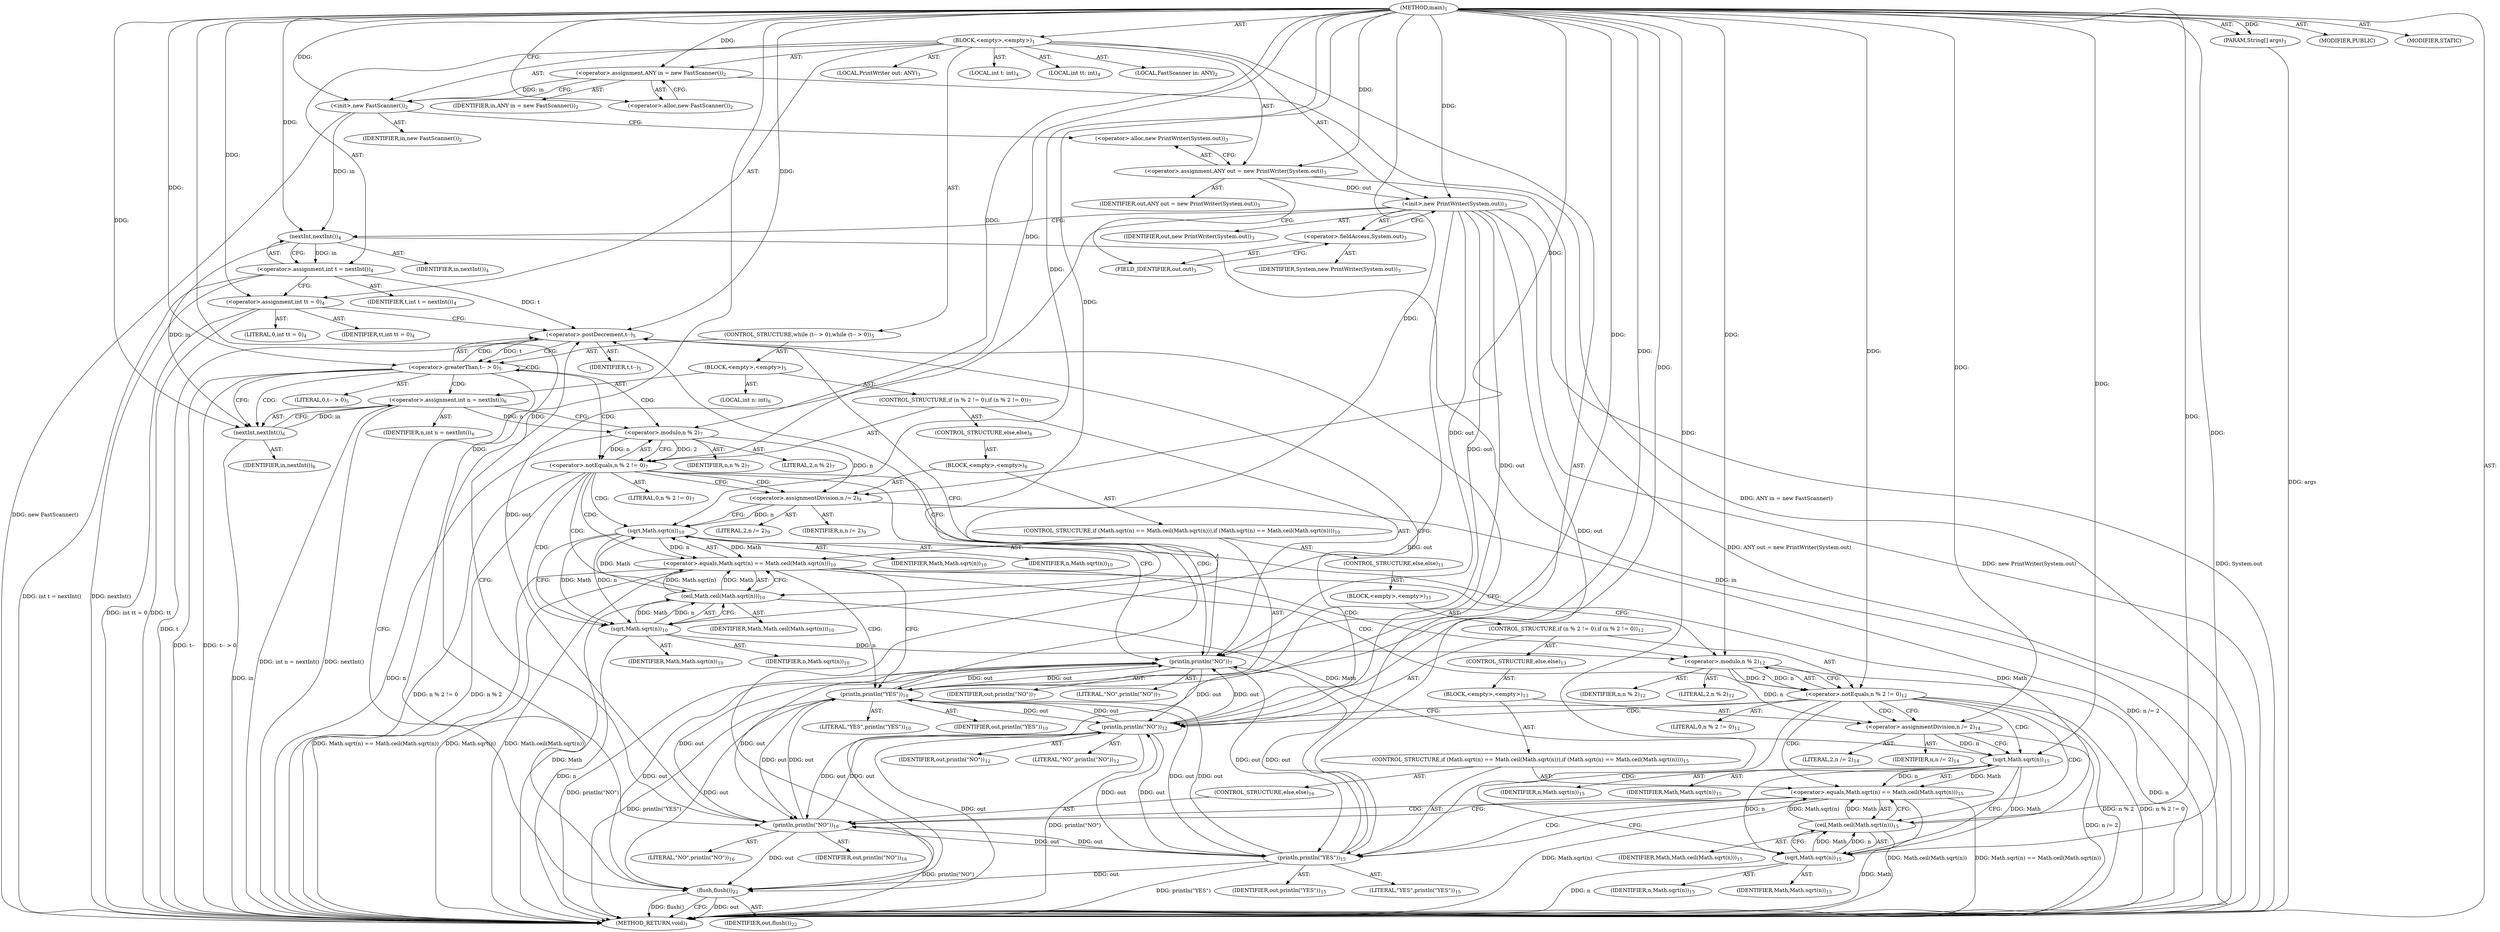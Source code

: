 digraph "main" {  
"21" [label = <(METHOD,main)<SUB>1</SUB>> ]
"22" [label = <(PARAM,String[] args)<SUB>1</SUB>> ]
"23" [label = <(BLOCK,&lt;empty&gt;,&lt;empty&gt;)<SUB>1</SUB>> ]
"4" [label = <(LOCAL,FastScanner in: ANY)<SUB>2</SUB>> ]
"24" [label = <(&lt;operator&gt;.assignment,ANY in = new FastScanner())<SUB>2</SUB>> ]
"25" [label = <(IDENTIFIER,in,ANY in = new FastScanner())<SUB>2</SUB>> ]
"26" [label = <(&lt;operator&gt;.alloc,new FastScanner())<SUB>2</SUB>> ]
"27" [label = <(&lt;init&gt;,new FastScanner())<SUB>2</SUB>> ]
"3" [label = <(IDENTIFIER,in,new FastScanner())<SUB>2</SUB>> ]
"6" [label = <(LOCAL,PrintWriter out: ANY)<SUB>3</SUB>> ]
"28" [label = <(&lt;operator&gt;.assignment,ANY out = new PrintWriter(System.out))<SUB>3</SUB>> ]
"29" [label = <(IDENTIFIER,out,ANY out = new PrintWriter(System.out))<SUB>3</SUB>> ]
"30" [label = <(&lt;operator&gt;.alloc,new PrintWriter(System.out))<SUB>3</SUB>> ]
"31" [label = <(&lt;init&gt;,new PrintWriter(System.out))<SUB>3</SUB>> ]
"5" [label = <(IDENTIFIER,out,new PrintWriter(System.out))<SUB>3</SUB>> ]
"32" [label = <(&lt;operator&gt;.fieldAccess,System.out)<SUB>3</SUB>> ]
"33" [label = <(IDENTIFIER,System,new PrintWriter(System.out))<SUB>3</SUB>> ]
"34" [label = <(FIELD_IDENTIFIER,out,out)<SUB>3</SUB>> ]
"35" [label = <(LOCAL,int t: int)<SUB>4</SUB>> ]
"36" [label = <(LOCAL,int tt: int)<SUB>4</SUB>> ]
"37" [label = <(&lt;operator&gt;.assignment,int t = nextInt())<SUB>4</SUB>> ]
"38" [label = <(IDENTIFIER,t,int t = nextInt())<SUB>4</SUB>> ]
"39" [label = <(nextInt,nextInt())<SUB>4</SUB>> ]
"40" [label = <(IDENTIFIER,in,nextInt())<SUB>4</SUB>> ]
"41" [label = <(&lt;operator&gt;.assignment,int tt = 0)<SUB>4</SUB>> ]
"42" [label = <(IDENTIFIER,tt,int tt = 0)<SUB>4</SUB>> ]
"43" [label = <(LITERAL,0,int tt = 0)<SUB>4</SUB>> ]
"44" [label = <(CONTROL_STRUCTURE,while (t-- &gt; 0),while (t-- &gt; 0))<SUB>5</SUB>> ]
"45" [label = <(&lt;operator&gt;.greaterThan,t-- &gt; 0)<SUB>5</SUB>> ]
"46" [label = <(&lt;operator&gt;.postDecrement,t--)<SUB>5</SUB>> ]
"47" [label = <(IDENTIFIER,t,t--)<SUB>5</SUB>> ]
"48" [label = <(LITERAL,0,t-- &gt; 0)<SUB>5</SUB>> ]
"49" [label = <(BLOCK,&lt;empty&gt;,&lt;empty&gt;)<SUB>5</SUB>> ]
"50" [label = <(LOCAL,int n: int)<SUB>6</SUB>> ]
"51" [label = <(&lt;operator&gt;.assignment,int n = nextInt())<SUB>6</SUB>> ]
"52" [label = <(IDENTIFIER,n,int n = nextInt())<SUB>6</SUB>> ]
"53" [label = <(nextInt,nextInt())<SUB>6</SUB>> ]
"54" [label = <(IDENTIFIER,in,nextInt())<SUB>6</SUB>> ]
"55" [label = <(CONTROL_STRUCTURE,if (n % 2 != 0),if (n % 2 != 0))<SUB>7</SUB>> ]
"56" [label = <(&lt;operator&gt;.notEquals,n % 2 != 0)<SUB>7</SUB>> ]
"57" [label = <(&lt;operator&gt;.modulo,n % 2)<SUB>7</SUB>> ]
"58" [label = <(IDENTIFIER,n,n % 2)<SUB>7</SUB>> ]
"59" [label = <(LITERAL,2,n % 2)<SUB>7</SUB>> ]
"60" [label = <(LITERAL,0,n % 2 != 0)<SUB>7</SUB>> ]
"61" [label = <(println,println(&quot;NO&quot;))<SUB>7</SUB>> ]
"62" [label = <(IDENTIFIER,out,println(&quot;NO&quot;))<SUB>7</SUB>> ]
"63" [label = <(LITERAL,&quot;NO&quot;,println(&quot;NO&quot;))<SUB>7</SUB>> ]
"64" [label = <(CONTROL_STRUCTURE,else,else)<SUB>8</SUB>> ]
"65" [label = <(BLOCK,&lt;empty&gt;,&lt;empty&gt;)<SUB>8</SUB>> ]
"66" [label = <(&lt;operator&gt;.assignmentDivision,n /= 2)<SUB>9</SUB>> ]
"67" [label = <(IDENTIFIER,n,n /= 2)<SUB>9</SUB>> ]
"68" [label = <(LITERAL,2,n /= 2)<SUB>9</SUB>> ]
"69" [label = <(CONTROL_STRUCTURE,if (Math.sqrt(n) == Math.ceil(Math.sqrt(n))),if (Math.sqrt(n) == Math.ceil(Math.sqrt(n))))<SUB>10</SUB>> ]
"70" [label = <(&lt;operator&gt;.equals,Math.sqrt(n) == Math.ceil(Math.sqrt(n)))<SUB>10</SUB>> ]
"71" [label = <(sqrt,Math.sqrt(n))<SUB>10</SUB>> ]
"72" [label = <(IDENTIFIER,Math,Math.sqrt(n))<SUB>10</SUB>> ]
"73" [label = <(IDENTIFIER,n,Math.sqrt(n))<SUB>10</SUB>> ]
"74" [label = <(ceil,Math.ceil(Math.sqrt(n)))<SUB>10</SUB>> ]
"75" [label = <(IDENTIFIER,Math,Math.ceil(Math.sqrt(n)))<SUB>10</SUB>> ]
"76" [label = <(sqrt,Math.sqrt(n))<SUB>10</SUB>> ]
"77" [label = <(IDENTIFIER,Math,Math.sqrt(n))<SUB>10</SUB>> ]
"78" [label = <(IDENTIFIER,n,Math.sqrt(n))<SUB>10</SUB>> ]
"79" [label = <(println,println(&quot;YES&quot;))<SUB>10</SUB>> ]
"80" [label = <(IDENTIFIER,out,println(&quot;YES&quot;))<SUB>10</SUB>> ]
"81" [label = <(LITERAL,&quot;YES&quot;,println(&quot;YES&quot;))<SUB>10</SUB>> ]
"82" [label = <(CONTROL_STRUCTURE,else,else)<SUB>11</SUB>> ]
"83" [label = <(BLOCK,&lt;empty&gt;,&lt;empty&gt;)<SUB>11</SUB>> ]
"84" [label = <(CONTROL_STRUCTURE,if (n % 2 != 0),if (n % 2 != 0))<SUB>12</SUB>> ]
"85" [label = <(&lt;operator&gt;.notEquals,n % 2 != 0)<SUB>12</SUB>> ]
"86" [label = <(&lt;operator&gt;.modulo,n % 2)<SUB>12</SUB>> ]
"87" [label = <(IDENTIFIER,n,n % 2)<SUB>12</SUB>> ]
"88" [label = <(LITERAL,2,n % 2)<SUB>12</SUB>> ]
"89" [label = <(LITERAL,0,n % 2 != 0)<SUB>12</SUB>> ]
"90" [label = <(println,println(&quot;NO&quot;))<SUB>12</SUB>> ]
"91" [label = <(IDENTIFIER,out,println(&quot;NO&quot;))<SUB>12</SUB>> ]
"92" [label = <(LITERAL,&quot;NO&quot;,println(&quot;NO&quot;))<SUB>12</SUB>> ]
"93" [label = <(CONTROL_STRUCTURE,else,else)<SUB>13</SUB>> ]
"94" [label = <(BLOCK,&lt;empty&gt;,&lt;empty&gt;)<SUB>13</SUB>> ]
"95" [label = <(&lt;operator&gt;.assignmentDivision,n /= 2)<SUB>14</SUB>> ]
"96" [label = <(IDENTIFIER,n,n /= 2)<SUB>14</SUB>> ]
"97" [label = <(LITERAL,2,n /= 2)<SUB>14</SUB>> ]
"98" [label = <(CONTROL_STRUCTURE,if (Math.sqrt(n) == Math.ceil(Math.sqrt(n))),if (Math.sqrt(n) == Math.ceil(Math.sqrt(n))))<SUB>15</SUB>> ]
"99" [label = <(&lt;operator&gt;.equals,Math.sqrt(n) == Math.ceil(Math.sqrt(n)))<SUB>15</SUB>> ]
"100" [label = <(sqrt,Math.sqrt(n))<SUB>15</SUB>> ]
"101" [label = <(IDENTIFIER,Math,Math.sqrt(n))<SUB>15</SUB>> ]
"102" [label = <(IDENTIFIER,n,Math.sqrt(n))<SUB>15</SUB>> ]
"103" [label = <(ceil,Math.ceil(Math.sqrt(n)))<SUB>15</SUB>> ]
"104" [label = <(IDENTIFIER,Math,Math.ceil(Math.sqrt(n)))<SUB>15</SUB>> ]
"105" [label = <(sqrt,Math.sqrt(n))<SUB>15</SUB>> ]
"106" [label = <(IDENTIFIER,Math,Math.sqrt(n))<SUB>15</SUB>> ]
"107" [label = <(IDENTIFIER,n,Math.sqrt(n))<SUB>15</SUB>> ]
"108" [label = <(println,println(&quot;YES&quot;))<SUB>15</SUB>> ]
"109" [label = <(IDENTIFIER,out,println(&quot;YES&quot;))<SUB>15</SUB>> ]
"110" [label = <(LITERAL,&quot;YES&quot;,println(&quot;YES&quot;))<SUB>15</SUB>> ]
"111" [label = <(CONTROL_STRUCTURE,else,else)<SUB>16</SUB>> ]
"112" [label = <(println,println(&quot;NO&quot;))<SUB>16</SUB>> ]
"113" [label = <(IDENTIFIER,out,println(&quot;NO&quot;))<SUB>16</SUB>> ]
"114" [label = <(LITERAL,&quot;NO&quot;,println(&quot;NO&quot;))<SUB>16</SUB>> ]
"115" [label = <(flush,flush())<SUB>22</SUB>> ]
"116" [label = <(IDENTIFIER,out,flush())<SUB>22</SUB>> ]
"117" [label = <(MODIFIER,PUBLIC)> ]
"118" [label = <(MODIFIER,STATIC)> ]
"119" [label = <(METHOD_RETURN,void)<SUB>1</SUB>> ]
  "21" -> "22"  [ label = "AST: "] 
  "21" -> "23"  [ label = "AST: "] 
  "21" -> "117"  [ label = "AST: "] 
  "21" -> "118"  [ label = "AST: "] 
  "21" -> "119"  [ label = "AST: "] 
  "23" -> "4"  [ label = "AST: "] 
  "23" -> "24"  [ label = "AST: "] 
  "23" -> "27"  [ label = "AST: "] 
  "23" -> "6"  [ label = "AST: "] 
  "23" -> "28"  [ label = "AST: "] 
  "23" -> "31"  [ label = "AST: "] 
  "23" -> "35"  [ label = "AST: "] 
  "23" -> "36"  [ label = "AST: "] 
  "23" -> "37"  [ label = "AST: "] 
  "23" -> "41"  [ label = "AST: "] 
  "23" -> "44"  [ label = "AST: "] 
  "23" -> "115"  [ label = "AST: "] 
  "24" -> "25"  [ label = "AST: "] 
  "24" -> "26"  [ label = "AST: "] 
  "27" -> "3"  [ label = "AST: "] 
  "28" -> "29"  [ label = "AST: "] 
  "28" -> "30"  [ label = "AST: "] 
  "31" -> "5"  [ label = "AST: "] 
  "31" -> "32"  [ label = "AST: "] 
  "32" -> "33"  [ label = "AST: "] 
  "32" -> "34"  [ label = "AST: "] 
  "37" -> "38"  [ label = "AST: "] 
  "37" -> "39"  [ label = "AST: "] 
  "39" -> "40"  [ label = "AST: "] 
  "41" -> "42"  [ label = "AST: "] 
  "41" -> "43"  [ label = "AST: "] 
  "44" -> "45"  [ label = "AST: "] 
  "44" -> "49"  [ label = "AST: "] 
  "45" -> "46"  [ label = "AST: "] 
  "45" -> "48"  [ label = "AST: "] 
  "46" -> "47"  [ label = "AST: "] 
  "49" -> "50"  [ label = "AST: "] 
  "49" -> "51"  [ label = "AST: "] 
  "49" -> "55"  [ label = "AST: "] 
  "51" -> "52"  [ label = "AST: "] 
  "51" -> "53"  [ label = "AST: "] 
  "53" -> "54"  [ label = "AST: "] 
  "55" -> "56"  [ label = "AST: "] 
  "55" -> "61"  [ label = "AST: "] 
  "55" -> "64"  [ label = "AST: "] 
  "56" -> "57"  [ label = "AST: "] 
  "56" -> "60"  [ label = "AST: "] 
  "57" -> "58"  [ label = "AST: "] 
  "57" -> "59"  [ label = "AST: "] 
  "61" -> "62"  [ label = "AST: "] 
  "61" -> "63"  [ label = "AST: "] 
  "64" -> "65"  [ label = "AST: "] 
  "65" -> "66"  [ label = "AST: "] 
  "65" -> "69"  [ label = "AST: "] 
  "66" -> "67"  [ label = "AST: "] 
  "66" -> "68"  [ label = "AST: "] 
  "69" -> "70"  [ label = "AST: "] 
  "69" -> "79"  [ label = "AST: "] 
  "69" -> "82"  [ label = "AST: "] 
  "70" -> "71"  [ label = "AST: "] 
  "70" -> "74"  [ label = "AST: "] 
  "71" -> "72"  [ label = "AST: "] 
  "71" -> "73"  [ label = "AST: "] 
  "74" -> "75"  [ label = "AST: "] 
  "74" -> "76"  [ label = "AST: "] 
  "76" -> "77"  [ label = "AST: "] 
  "76" -> "78"  [ label = "AST: "] 
  "79" -> "80"  [ label = "AST: "] 
  "79" -> "81"  [ label = "AST: "] 
  "82" -> "83"  [ label = "AST: "] 
  "83" -> "84"  [ label = "AST: "] 
  "84" -> "85"  [ label = "AST: "] 
  "84" -> "90"  [ label = "AST: "] 
  "84" -> "93"  [ label = "AST: "] 
  "85" -> "86"  [ label = "AST: "] 
  "85" -> "89"  [ label = "AST: "] 
  "86" -> "87"  [ label = "AST: "] 
  "86" -> "88"  [ label = "AST: "] 
  "90" -> "91"  [ label = "AST: "] 
  "90" -> "92"  [ label = "AST: "] 
  "93" -> "94"  [ label = "AST: "] 
  "94" -> "95"  [ label = "AST: "] 
  "94" -> "98"  [ label = "AST: "] 
  "95" -> "96"  [ label = "AST: "] 
  "95" -> "97"  [ label = "AST: "] 
  "98" -> "99"  [ label = "AST: "] 
  "98" -> "108"  [ label = "AST: "] 
  "98" -> "111"  [ label = "AST: "] 
  "99" -> "100"  [ label = "AST: "] 
  "99" -> "103"  [ label = "AST: "] 
  "100" -> "101"  [ label = "AST: "] 
  "100" -> "102"  [ label = "AST: "] 
  "103" -> "104"  [ label = "AST: "] 
  "103" -> "105"  [ label = "AST: "] 
  "105" -> "106"  [ label = "AST: "] 
  "105" -> "107"  [ label = "AST: "] 
  "108" -> "109"  [ label = "AST: "] 
  "108" -> "110"  [ label = "AST: "] 
  "111" -> "112"  [ label = "AST: "] 
  "112" -> "113"  [ label = "AST: "] 
  "112" -> "114"  [ label = "AST: "] 
  "115" -> "116"  [ label = "AST: "] 
  "24" -> "27"  [ label = "CFG: "] 
  "27" -> "30"  [ label = "CFG: "] 
  "28" -> "34"  [ label = "CFG: "] 
  "31" -> "39"  [ label = "CFG: "] 
  "37" -> "41"  [ label = "CFG: "] 
  "41" -> "46"  [ label = "CFG: "] 
  "115" -> "119"  [ label = "CFG: "] 
  "26" -> "24"  [ label = "CFG: "] 
  "30" -> "28"  [ label = "CFG: "] 
  "32" -> "31"  [ label = "CFG: "] 
  "39" -> "37"  [ label = "CFG: "] 
  "45" -> "53"  [ label = "CFG: "] 
  "45" -> "115"  [ label = "CFG: "] 
  "34" -> "32"  [ label = "CFG: "] 
  "46" -> "45"  [ label = "CFG: "] 
  "51" -> "57"  [ label = "CFG: "] 
  "53" -> "51"  [ label = "CFG: "] 
  "56" -> "61"  [ label = "CFG: "] 
  "56" -> "66"  [ label = "CFG: "] 
  "61" -> "46"  [ label = "CFG: "] 
  "57" -> "56"  [ label = "CFG: "] 
  "66" -> "71"  [ label = "CFG: "] 
  "70" -> "79"  [ label = "CFG: "] 
  "70" -> "86"  [ label = "CFG: "] 
  "79" -> "46"  [ label = "CFG: "] 
  "71" -> "76"  [ label = "CFG: "] 
  "74" -> "70"  [ label = "CFG: "] 
  "76" -> "74"  [ label = "CFG: "] 
  "85" -> "90"  [ label = "CFG: "] 
  "85" -> "95"  [ label = "CFG: "] 
  "90" -> "46"  [ label = "CFG: "] 
  "86" -> "85"  [ label = "CFG: "] 
  "95" -> "100"  [ label = "CFG: "] 
  "99" -> "108"  [ label = "CFG: "] 
  "99" -> "112"  [ label = "CFG: "] 
  "108" -> "46"  [ label = "CFG: "] 
  "100" -> "105"  [ label = "CFG: "] 
  "103" -> "99"  [ label = "CFG: "] 
  "112" -> "46"  [ label = "CFG: "] 
  "105" -> "103"  [ label = "CFG: "] 
  "21" -> "26"  [ label = "CFG: "] 
  "22" -> "119"  [ label = "DDG: args"] 
  "24" -> "119"  [ label = "DDG: ANY in = new FastScanner()"] 
  "27" -> "119"  [ label = "DDG: new FastScanner()"] 
  "28" -> "119"  [ label = "DDG: ANY out = new PrintWriter(System.out)"] 
  "31" -> "119"  [ label = "DDG: System.out"] 
  "31" -> "119"  [ label = "DDG: new PrintWriter(System.out)"] 
  "39" -> "119"  [ label = "DDG: in"] 
  "37" -> "119"  [ label = "DDG: nextInt()"] 
  "37" -> "119"  [ label = "DDG: int t = nextInt()"] 
  "41" -> "119"  [ label = "DDG: tt"] 
  "41" -> "119"  [ label = "DDG: int tt = 0"] 
  "46" -> "119"  [ label = "DDG: t"] 
  "45" -> "119"  [ label = "DDG: t--"] 
  "45" -> "119"  [ label = "DDG: t-- &gt; 0"] 
  "115" -> "119"  [ label = "DDG: out"] 
  "115" -> "119"  [ label = "DDG: flush()"] 
  "53" -> "119"  [ label = "DDG: in"] 
  "51" -> "119"  [ label = "DDG: nextInt()"] 
  "51" -> "119"  [ label = "DDG: int n = nextInt()"] 
  "57" -> "119"  [ label = "DDG: n"] 
  "56" -> "119"  [ label = "DDG: n % 2"] 
  "56" -> "119"  [ label = "DDG: n % 2 != 0"] 
  "66" -> "119"  [ label = "DDG: n /= 2"] 
  "70" -> "119"  [ label = "DDG: Math.sqrt(n)"] 
  "74" -> "119"  [ label = "DDG: Math"] 
  "76" -> "119"  [ label = "DDG: n"] 
  "70" -> "119"  [ label = "DDG: Math.ceil(Math.sqrt(n))"] 
  "70" -> "119"  [ label = "DDG: Math.sqrt(n) == Math.ceil(Math.sqrt(n))"] 
  "86" -> "119"  [ label = "DDG: n"] 
  "85" -> "119"  [ label = "DDG: n % 2"] 
  "85" -> "119"  [ label = "DDG: n % 2 != 0"] 
  "95" -> "119"  [ label = "DDG: n /= 2"] 
  "99" -> "119"  [ label = "DDG: Math.sqrt(n)"] 
  "103" -> "119"  [ label = "DDG: Math"] 
  "105" -> "119"  [ label = "DDG: n"] 
  "99" -> "119"  [ label = "DDG: Math.ceil(Math.sqrt(n))"] 
  "99" -> "119"  [ label = "DDG: Math.sqrt(n) == Math.ceil(Math.sqrt(n))"] 
  "112" -> "119"  [ label = "DDG: println(&quot;NO&quot;)"] 
  "108" -> "119"  [ label = "DDG: println(&quot;YES&quot;)"] 
  "90" -> "119"  [ label = "DDG: println(&quot;NO&quot;)"] 
  "79" -> "119"  [ label = "DDG: println(&quot;YES&quot;)"] 
  "61" -> "119"  [ label = "DDG: println(&quot;NO&quot;)"] 
  "21" -> "22"  [ label = "DDG: "] 
  "21" -> "24"  [ label = "DDG: "] 
  "21" -> "28"  [ label = "DDG: "] 
  "39" -> "37"  [ label = "DDG: in"] 
  "21" -> "41"  [ label = "DDG: "] 
  "24" -> "27"  [ label = "DDG: in"] 
  "21" -> "27"  [ label = "DDG: "] 
  "28" -> "31"  [ label = "DDG: out"] 
  "21" -> "31"  [ label = "DDG: "] 
  "31" -> "115"  [ label = "DDG: out"] 
  "112" -> "115"  [ label = "DDG: out"] 
  "108" -> "115"  [ label = "DDG: out"] 
  "90" -> "115"  [ label = "DDG: out"] 
  "79" -> "115"  [ label = "DDG: out"] 
  "61" -> "115"  [ label = "DDG: out"] 
  "21" -> "115"  [ label = "DDG: "] 
  "27" -> "39"  [ label = "DDG: in"] 
  "21" -> "39"  [ label = "DDG: "] 
  "46" -> "45"  [ label = "DDG: t"] 
  "21" -> "45"  [ label = "DDG: "] 
  "53" -> "51"  [ label = "DDG: in"] 
  "37" -> "46"  [ label = "DDG: t"] 
  "21" -> "46"  [ label = "DDG: "] 
  "39" -> "53"  [ label = "DDG: in"] 
  "21" -> "53"  [ label = "DDG: "] 
  "57" -> "56"  [ label = "DDG: n"] 
  "57" -> "56"  [ label = "DDG: 2"] 
  "21" -> "56"  [ label = "DDG: "] 
  "31" -> "61"  [ label = "DDG: out"] 
  "112" -> "61"  [ label = "DDG: out"] 
  "108" -> "61"  [ label = "DDG: out"] 
  "90" -> "61"  [ label = "DDG: out"] 
  "79" -> "61"  [ label = "DDG: out"] 
  "21" -> "61"  [ label = "DDG: "] 
  "51" -> "57"  [ label = "DDG: n"] 
  "21" -> "57"  [ label = "DDG: "] 
  "21" -> "66"  [ label = "DDG: "] 
  "57" -> "66"  [ label = "DDG: n"] 
  "74" -> "70"  [ label = "DDG: Math.sqrt(n)"] 
  "71" -> "70"  [ label = "DDG: Math"] 
  "71" -> "70"  [ label = "DDG: n"] 
  "74" -> "70"  [ label = "DDG: Math"] 
  "31" -> "79"  [ label = "DDG: out"] 
  "112" -> "79"  [ label = "DDG: out"] 
  "108" -> "79"  [ label = "DDG: out"] 
  "90" -> "79"  [ label = "DDG: out"] 
  "61" -> "79"  [ label = "DDG: out"] 
  "21" -> "79"  [ label = "DDG: "] 
  "74" -> "71"  [ label = "DDG: Math"] 
  "103" -> "71"  [ label = "DDG: Math"] 
  "21" -> "71"  [ label = "DDG: "] 
  "66" -> "71"  [ label = "DDG: n"] 
  "76" -> "74"  [ label = "DDG: Math"] 
  "21" -> "74"  [ label = "DDG: "] 
  "76" -> "74"  [ label = "DDG: n"] 
  "71" -> "76"  [ label = "DDG: Math"] 
  "21" -> "76"  [ label = "DDG: "] 
  "71" -> "76"  [ label = "DDG: n"] 
  "86" -> "85"  [ label = "DDG: n"] 
  "86" -> "85"  [ label = "DDG: 2"] 
  "21" -> "85"  [ label = "DDG: "] 
  "31" -> "90"  [ label = "DDG: out"] 
  "112" -> "90"  [ label = "DDG: out"] 
  "108" -> "90"  [ label = "DDG: out"] 
  "79" -> "90"  [ label = "DDG: out"] 
  "61" -> "90"  [ label = "DDG: out"] 
  "21" -> "90"  [ label = "DDG: "] 
  "76" -> "86"  [ label = "DDG: n"] 
  "21" -> "86"  [ label = "DDG: "] 
  "21" -> "95"  [ label = "DDG: "] 
  "86" -> "95"  [ label = "DDG: n"] 
  "103" -> "99"  [ label = "DDG: Math.sqrt(n)"] 
  "100" -> "99"  [ label = "DDG: Math"] 
  "100" -> "99"  [ label = "DDG: n"] 
  "103" -> "99"  [ label = "DDG: Math"] 
  "31" -> "108"  [ label = "DDG: out"] 
  "112" -> "108"  [ label = "DDG: out"] 
  "90" -> "108"  [ label = "DDG: out"] 
  "79" -> "108"  [ label = "DDG: out"] 
  "61" -> "108"  [ label = "DDG: out"] 
  "21" -> "108"  [ label = "DDG: "] 
  "74" -> "100"  [ label = "DDG: Math"] 
  "21" -> "100"  [ label = "DDG: "] 
  "95" -> "100"  [ label = "DDG: n"] 
  "105" -> "103"  [ label = "DDG: Math"] 
  "21" -> "103"  [ label = "DDG: "] 
  "105" -> "103"  [ label = "DDG: n"] 
  "31" -> "112"  [ label = "DDG: out"] 
  "108" -> "112"  [ label = "DDG: out"] 
  "90" -> "112"  [ label = "DDG: out"] 
  "79" -> "112"  [ label = "DDG: out"] 
  "61" -> "112"  [ label = "DDG: out"] 
  "21" -> "112"  [ label = "DDG: "] 
  "100" -> "105"  [ label = "DDG: Math"] 
  "21" -> "105"  [ label = "DDG: "] 
  "100" -> "105"  [ label = "DDG: n"] 
  "45" -> "51"  [ label = "CDG: "] 
  "45" -> "57"  [ label = "CDG: "] 
  "45" -> "46"  [ label = "CDG: "] 
  "45" -> "56"  [ label = "CDG: "] 
  "45" -> "45"  [ label = "CDG: "] 
  "45" -> "53"  [ label = "CDG: "] 
  "56" -> "66"  [ label = "CDG: "] 
  "56" -> "74"  [ label = "CDG: "] 
  "56" -> "76"  [ label = "CDG: "] 
  "56" -> "61"  [ label = "CDG: "] 
  "56" -> "71"  [ label = "CDG: "] 
  "56" -> "70"  [ label = "CDG: "] 
  "70" -> "85"  [ label = "CDG: "] 
  "70" -> "79"  [ label = "CDG: "] 
  "70" -> "86"  [ label = "CDG: "] 
  "85" -> "99"  [ label = "CDG: "] 
  "85" -> "103"  [ label = "CDG: "] 
  "85" -> "95"  [ label = "CDG: "] 
  "85" -> "90"  [ label = "CDG: "] 
  "85" -> "105"  [ label = "CDG: "] 
  "85" -> "100"  [ label = "CDG: "] 
  "99" -> "112"  [ label = "CDG: "] 
  "99" -> "108"  [ label = "CDG: "] 
}
